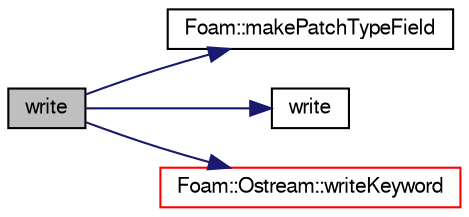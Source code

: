 digraph "write"
{
  bgcolor="transparent";
  edge [fontname="FreeSans",fontsize="10",labelfontname="FreeSans",labelfontsize="10"];
  node [fontname="FreeSans",fontsize="10",shape=record];
  rankdir="LR";
  Node53 [label="write",height=0.2,width=0.4,color="black", fillcolor="grey75", style="filled", fontcolor="black"];
  Node53 -> Node54 [color="midnightblue",fontsize="10",style="solid",fontname="FreeSans"];
  Node54 [label="Foam::makePatchTypeField",height=0.2,width=0.4,color="black",URL="$a21124.html#a44a8c9a8ab08f6bf1f84bf3dab3f82a2"];
  Node53 -> Node55 [color="midnightblue",fontsize="10",style="solid",fontname="FreeSans"];
  Node55 [label="write",height=0.2,width=0.4,color="black",URL="$a19709.html#a8f30b3c2179b03a7acf273e9dea43342"];
  Node53 -> Node56 [color="midnightblue",fontsize="10",style="solid",fontname="FreeSans"];
  Node56 [label="Foam::Ostream::writeKeyword",height=0.2,width=0.4,color="red",URL="$a26238.html#a3c58b2bb9174ea3c4a5fa58095d1290e",tooltip="Write the keyword followed by an appropriate indentation. "];
}
